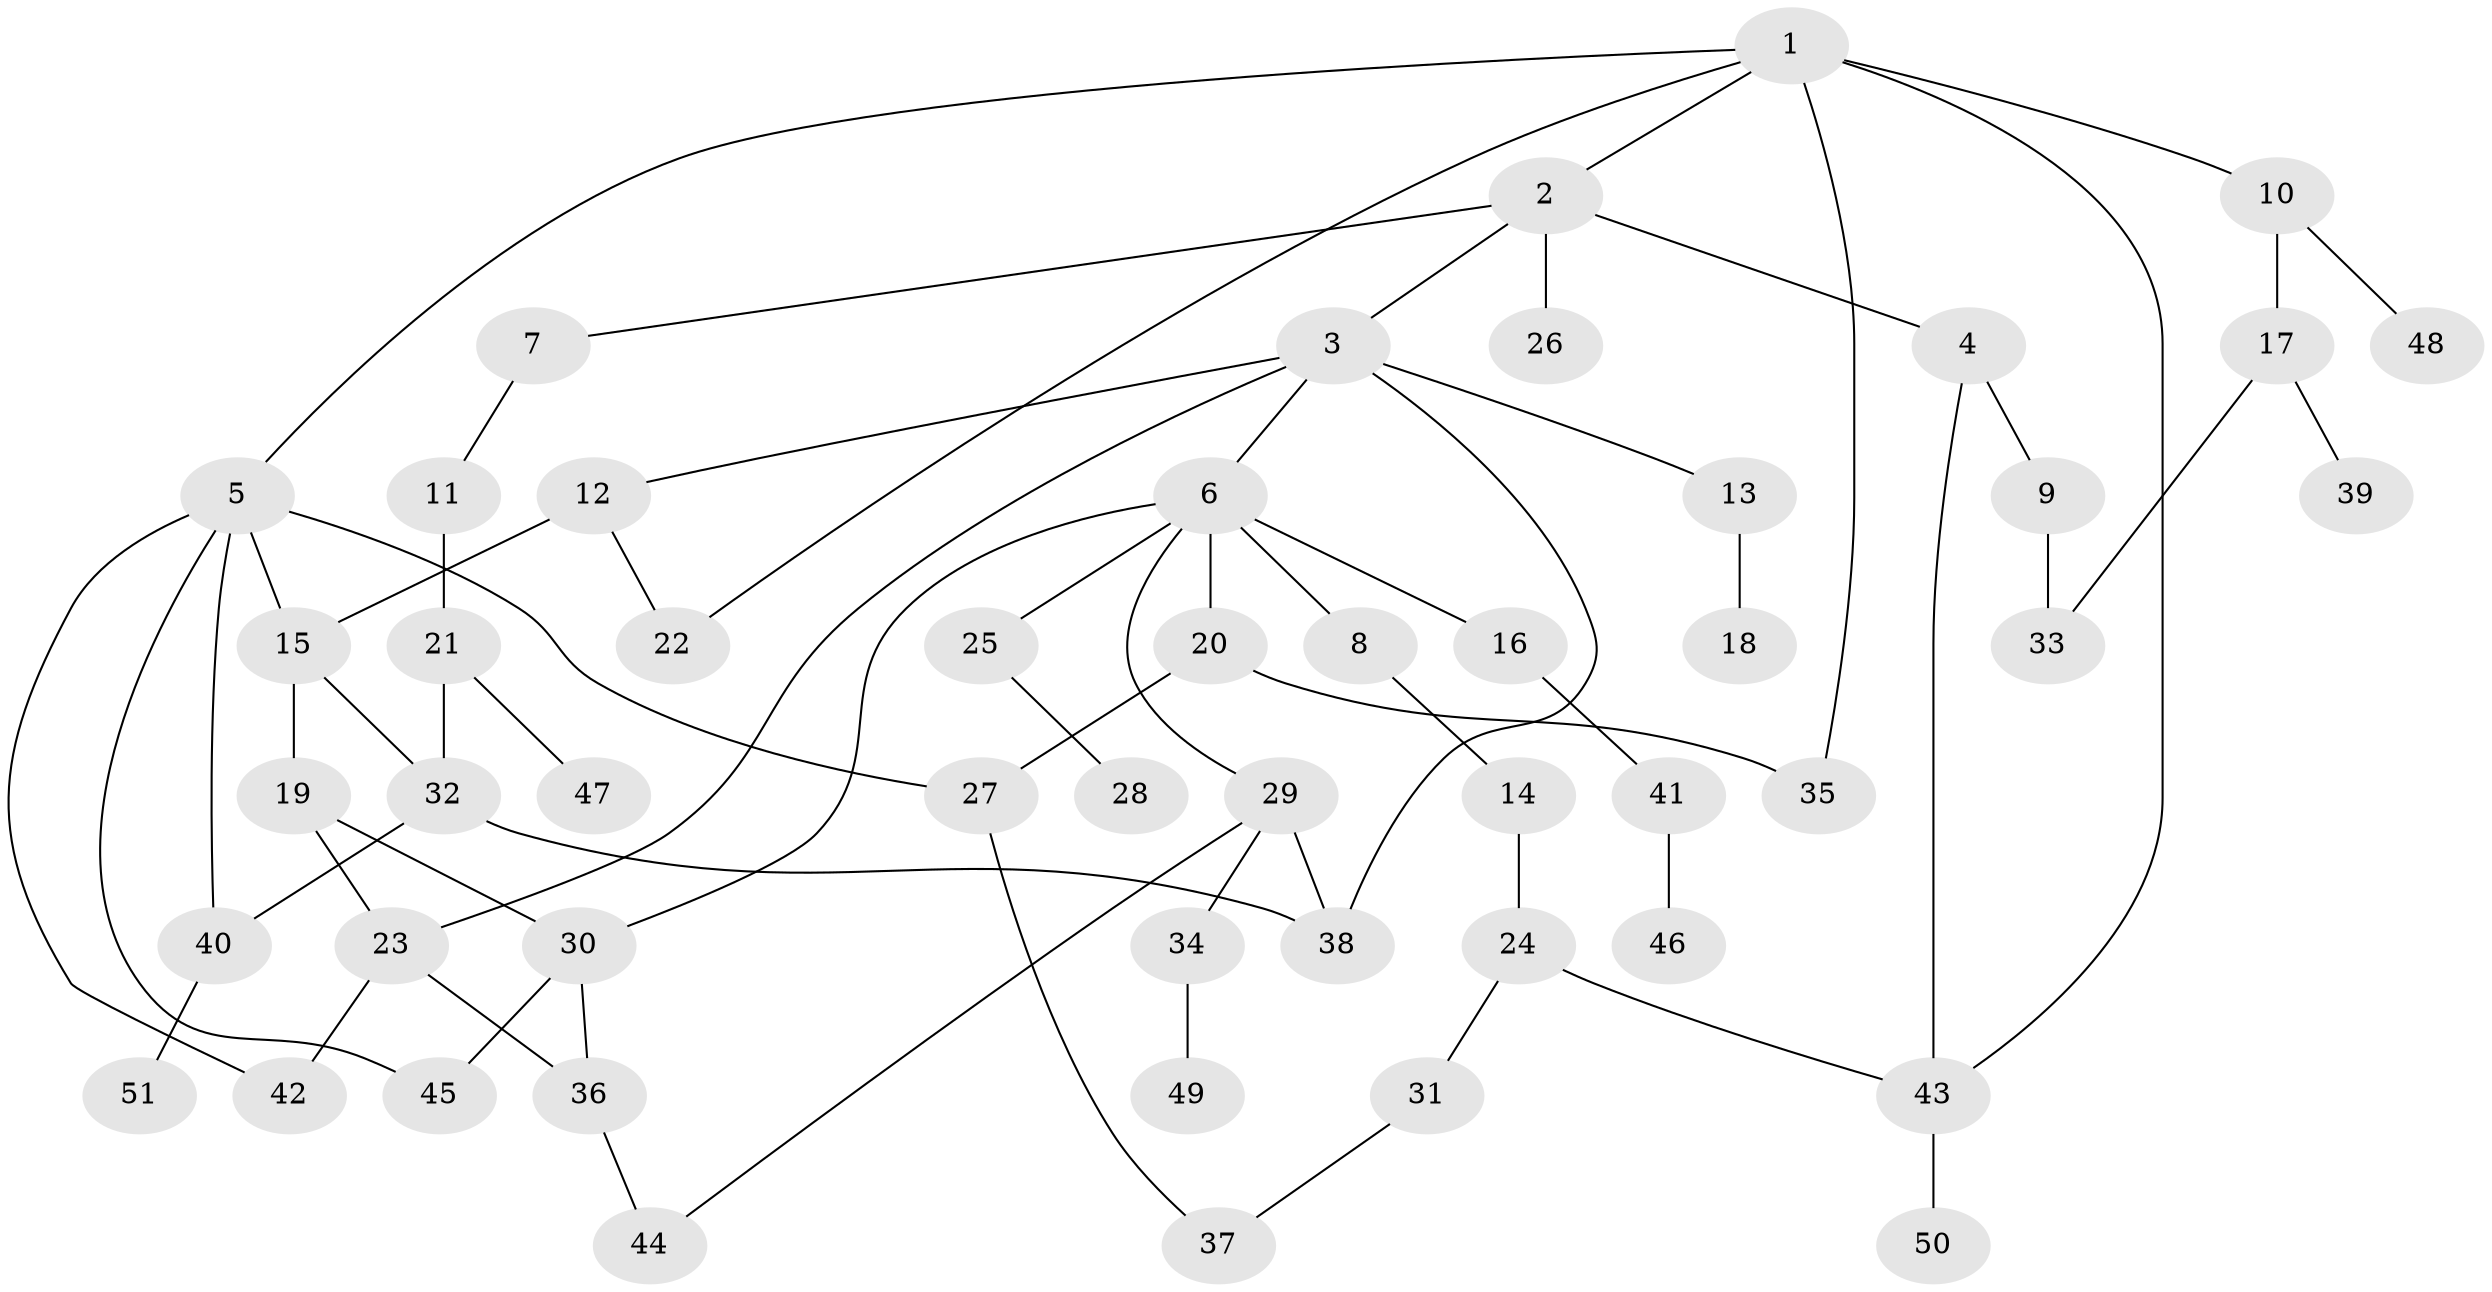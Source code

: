 // Generated by graph-tools (version 1.1) at 2025/25/03/09/25 03:25:28]
// undirected, 51 vertices, 68 edges
graph export_dot {
graph [start="1"]
  node [color=gray90,style=filled];
  1;
  2;
  3;
  4;
  5;
  6;
  7;
  8;
  9;
  10;
  11;
  12;
  13;
  14;
  15;
  16;
  17;
  18;
  19;
  20;
  21;
  22;
  23;
  24;
  25;
  26;
  27;
  28;
  29;
  30;
  31;
  32;
  33;
  34;
  35;
  36;
  37;
  38;
  39;
  40;
  41;
  42;
  43;
  44;
  45;
  46;
  47;
  48;
  49;
  50;
  51;
  1 -- 2;
  1 -- 5;
  1 -- 10;
  1 -- 22;
  1 -- 35;
  1 -- 43;
  2 -- 3;
  2 -- 4;
  2 -- 7;
  2 -- 26;
  3 -- 6;
  3 -- 12;
  3 -- 13;
  3 -- 23;
  3 -- 38;
  4 -- 9;
  4 -- 43;
  5 -- 15;
  5 -- 27;
  5 -- 45;
  5 -- 42;
  5 -- 40;
  6 -- 8;
  6 -- 16;
  6 -- 20;
  6 -- 25;
  6 -- 29;
  6 -- 30;
  7 -- 11;
  8 -- 14;
  9 -- 33;
  10 -- 17;
  10 -- 48;
  11 -- 21;
  12 -- 15;
  12 -- 22;
  13 -- 18;
  14 -- 24;
  15 -- 19;
  15 -- 32;
  16 -- 41;
  17 -- 39;
  17 -- 33;
  19 -- 23;
  19 -- 30;
  20 -- 35;
  20 -- 27;
  21 -- 32;
  21 -- 47;
  23 -- 36;
  23 -- 42;
  24 -- 31;
  24 -- 43;
  25 -- 28;
  27 -- 37;
  29 -- 34;
  29 -- 44;
  29 -- 38;
  30 -- 45;
  30 -- 36;
  31 -- 37;
  32 -- 38;
  32 -- 40;
  34 -- 49;
  36 -- 44;
  40 -- 51;
  41 -- 46;
  43 -- 50;
}
